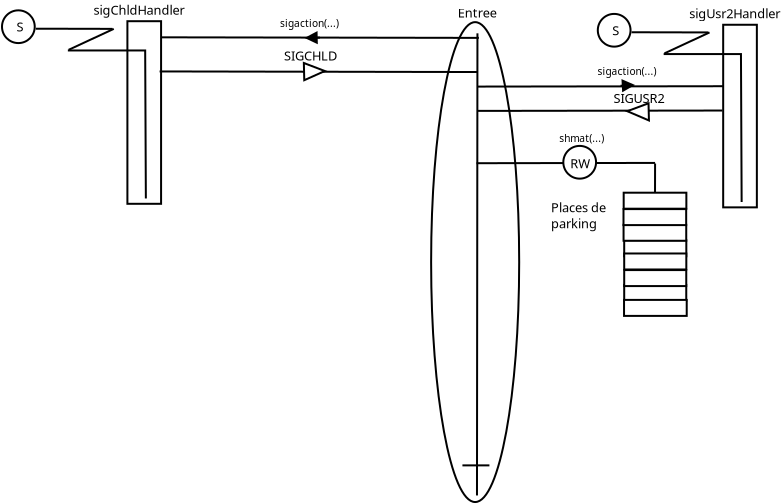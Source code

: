 <?xml version="1.0" encoding="UTF-8"?>
<dia:diagram xmlns:dia="http://www.lysator.liu.se/~alla/dia/">
  <dia:layer name="Arrière-plan" visible="true" active="true">
    <dia:group>
      <dia:object type="Standard - Ellipse" version="0" id="O0">
        <dia:attribute name="obj_pos">
          <dia:point val="-27.795,3.263"/>
        </dia:attribute>
        <dia:attribute name="obj_bb">
          <dia:rectangle val="-27.845,3.213;-23.342,27.308"/>
        </dia:attribute>
        <dia:attribute name="elem_corner">
          <dia:point val="-27.795,3.263"/>
        </dia:attribute>
        <dia:attribute name="elem_width">
          <dia:real val="4.403"/>
        </dia:attribute>
        <dia:attribute name="elem_height">
          <dia:real val="23.995"/>
        </dia:attribute>
      </dia:object>
      <dia:object type="Standard - Text" version="1" id="O1">
        <dia:attribute name="obj_pos">
          <dia:point val="-26.463,3.037"/>
        </dia:attribute>
        <dia:attribute name="obj_bb">
          <dia:rectangle val="-26.463,2.442;-24.366,3.189"/>
        </dia:attribute>
        <dia:attribute name="text">
          <dia:composite type="text">
            <dia:attribute name="string">
              <dia:string>#Entree#</dia:string>
            </dia:attribute>
            <dia:attribute name="font">
              <dia:font family="sans" style="0" name="Helvetica"/>
            </dia:attribute>
            <dia:attribute name="height">
              <dia:real val="0.8"/>
            </dia:attribute>
            <dia:attribute name="pos">
              <dia:point val="-26.463,3.037"/>
            </dia:attribute>
            <dia:attribute name="color">
              <dia:color val="#000000"/>
            </dia:attribute>
            <dia:attribute name="alignment">
              <dia:enum val="0"/>
            </dia:attribute>
          </dia:composite>
        </dia:attribute>
        <dia:attribute name="valign">
          <dia:enum val="3"/>
        </dia:attribute>
      </dia:object>
      <dia:object type="Standard - Line" version="0" id="O2">
        <dia:attribute name="obj_pos">
          <dia:point val="-25.479,3.821"/>
        </dia:attribute>
        <dia:attribute name="obj_bb">
          <dia:rectangle val="-25.552,3.771;-25.429,26.98"/>
        </dia:attribute>
        <dia:attribute name="conn_endpoints">
          <dia:point val="-25.479,3.821"/>
          <dia:point val="-25.502,26.929"/>
        </dia:attribute>
        <dia:attribute name="numcp">
          <dia:int val="1"/>
        </dia:attribute>
      </dia:object>
    </dia:group>
    <dia:object type="Standard - Line" version="0" id="O3">
      <dia:attribute name="obj_pos">
        <dia:point val="-26.23,25.425"/>
      </dia:attribute>
      <dia:attribute name="obj_bb">
        <dia:rectangle val="-26.28,25.375;-24.83,25.475"/>
      </dia:attribute>
      <dia:attribute name="conn_endpoints">
        <dia:point val="-26.23,25.425"/>
        <dia:point val="-24.88,25.425"/>
      </dia:attribute>
      <dia:attribute name="numcp">
        <dia:int val="1"/>
      </dia:attribute>
    </dia:object>
    <dia:group>
      <dia:object type="Standard - Text" version="1" id="O4">
        <dia:attribute name="obj_pos">
          <dia:point val="-44.673,2.891"/>
        </dia:attribute>
        <dia:attribute name="obj_bb">
          <dia:rectangle val="-44.673,2.296;-39.795,3.044"/>
        </dia:attribute>
        <dia:attribute name="text">
          <dia:composite type="text">
            <dia:attribute name="string">
              <dia:string>#sigChldHandler#</dia:string>
            </dia:attribute>
            <dia:attribute name="font">
              <dia:font family="sans" style="0" name="Helvetica"/>
            </dia:attribute>
            <dia:attribute name="height">
              <dia:real val="0.8"/>
            </dia:attribute>
            <dia:attribute name="pos">
              <dia:point val="-44.673,2.891"/>
            </dia:attribute>
            <dia:attribute name="color">
              <dia:color val="#000000"/>
            </dia:attribute>
            <dia:attribute name="alignment">
              <dia:enum val="0"/>
            </dia:attribute>
          </dia:composite>
        </dia:attribute>
        <dia:attribute name="valign">
          <dia:enum val="3"/>
        </dia:attribute>
      </dia:object>
      <dia:group>
        <dia:object type="Standard - Ellipse" version="0" id="O5">
          <dia:attribute name="obj_pos">
            <dia:point val="-49.251,2.673"/>
          </dia:attribute>
          <dia:attribute name="obj_bb">
            <dia:rectangle val="-49.3,2.623;-47.563,4.36"/>
          </dia:attribute>
          <dia:attribute name="elem_corner">
            <dia:point val="-49.251,2.673"/>
          </dia:attribute>
          <dia:attribute name="elem_width">
            <dia:real val="1.637"/>
          </dia:attribute>
          <dia:attribute name="elem_height">
            <dia:real val="1.637"/>
          </dia:attribute>
        </dia:object>
        <dia:group>
          <dia:object type="Standard - Box" version="0" id="O6">
            <dia:attribute name="obj_pos">
              <dia:point val="-42.981,3.216"/>
            </dia:attribute>
            <dia:attribute name="obj_bb">
              <dia:rectangle val="-43.031,3.166;-41.247,12.396"/>
            </dia:attribute>
            <dia:attribute name="elem_corner">
              <dia:point val="-42.981,3.216"/>
            </dia:attribute>
            <dia:attribute name="elem_width">
              <dia:real val="1.684"/>
            </dia:attribute>
            <dia:attribute name="elem_height">
              <dia:real val="9.13"/>
            </dia:attribute>
            <dia:attribute name="show_background">
              <dia:boolean val="true"/>
            </dia:attribute>
          </dia:object>
          <dia:object type="Standard - PolyLine" version="0" id="O7">
            <dia:attribute name="obj_pos">
              <dia:point val="-45.958,4.68"/>
            </dia:attribute>
            <dia:attribute name="obj_bb">
              <dia:rectangle val="-46.008,4.63;-42.008,12.128"/>
            </dia:attribute>
            <dia:attribute name="poly_points">
              <dia:point val="-45.958,4.68"/>
              <dia:point val="-42.092,4.681"/>
              <dia:point val="-42.058,12.078"/>
            </dia:attribute>
          </dia:object>
          <dia:object type="Standard - Line" version="0" id="O8">
            <dia:attribute name="obj_pos">
              <dia:point val="-45.916,4.645"/>
            </dia:attribute>
            <dia:attribute name="obj_bb">
              <dia:rectangle val="-45.983,3.533;-43.597,4.711"/>
            </dia:attribute>
            <dia:attribute name="conn_endpoints">
              <dia:point val="-45.916,4.645"/>
              <dia:point val="-43.663,3.599"/>
            </dia:attribute>
            <dia:attribute name="numcp">
              <dia:int val="1"/>
            </dia:attribute>
          </dia:object>
          <dia:object type="Standard - Line" version="0" id="O9">
            <dia:attribute name="obj_pos">
              <dia:point val="-43.728,3.599"/>
            </dia:attribute>
            <dia:attribute name="obj_bb">
              <dia:rectangle val="-47.613,3.541;-43.678,3.65"/>
            </dia:attribute>
            <dia:attribute name="conn_endpoints">
              <dia:point val="-43.728,3.599"/>
              <dia:point val="-47.563,3.591"/>
            </dia:attribute>
            <dia:attribute name="numcp">
              <dia:int val="1"/>
            </dia:attribute>
          </dia:object>
          <dia:object type="Standard - Text" version="1" id="O10">
            <dia:attribute name="obj_pos">
              <dia:point val="-48.528,3.737"/>
            </dia:attribute>
            <dia:attribute name="obj_bb">
              <dia:rectangle val="-48.528,3.142;-48.12,3.89"/>
            </dia:attribute>
            <dia:attribute name="text">
              <dia:composite type="text">
                <dia:attribute name="string">
                  <dia:string>#S#</dia:string>
                </dia:attribute>
                <dia:attribute name="font">
                  <dia:font family="sans" style="0" name="Helvetica"/>
                </dia:attribute>
                <dia:attribute name="height">
                  <dia:real val="0.8"/>
                </dia:attribute>
                <dia:attribute name="pos">
                  <dia:point val="-48.528,3.737"/>
                </dia:attribute>
                <dia:attribute name="color">
                  <dia:color val="#000000"/>
                </dia:attribute>
                <dia:attribute name="alignment">
                  <dia:enum val="0"/>
                </dia:attribute>
              </dia:composite>
            </dia:attribute>
            <dia:attribute name="valign">
              <dia:enum val="3"/>
            </dia:attribute>
          </dia:object>
        </dia:group>
      </dia:group>
    </dia:group>
    <dia:object type="Standard - Line" version="0" id="O11">
      <dia:attribute name="obj_pos">
        <dia:point val="-41.301,4.022"/>
      </dia:attribute>
      <dia:attribute name="obj_bb">
        <dia:rectangle val="-41.351,3.971;-25.359,4.1"/>
      </dia:attribute>
      <dia:attribute name="conn_endpoints">
        <dia:point val="-41.301,4.022"/>
        <dia:point val="-25.409,4.05"/>
      </dia:attribute>
      <dia:attribute name="numcp">
        <dia:int val="1"/>
      </dia:attribute>
    </dia:object>
    <dia:group>
      <dia:group>
        <dia:object type="Standard - Box" version="0" id="O12">
          <dia:attribute name="obj_pos">
            <dia:point val="-18.141,16.4"/>
          </dia:attribute>
          <dia:attribute name="obj_bb">
            <dia:rectangle val="-18.191,16.35;-14.988,17.25"/>
          </dia:attribute>
          <dia:attribute name="elem_corner">
            <dia:point val="-18.141,16.4"/>
          </dia:attribute>
          <dia:attribute name="elem_width">
            <dia:real val="3.103"/>
          </dia:attribute>
          <dia:attribute name="elem_height">
            <dia:real val="0.8"/>
          </dia:attribute>
          <dia:attribute name="show_background">
            <dia:boolean val="true"/>
          </dia:attribute>
        </dia:object>
        <dia:object type="Standard - Box" version="0" id="O13">
          <dia:attribute name="obj_pos">
            <dia:point val="-18.141,15.66"/>
          </dia:attribute>
          <dia:attribute name="obj_bb">
            <dia:rectangle val="-18.191,15.61;-14.988,16.51"/>
          </dia:attribute>
          <dia:attribute name="elem_corner">
            <dia:point val="-18.141,15.66"/>
          </dia:attribute>
          <dia:attribute name="elem_width">
            <dia:real val="3.103"/>
          </dia:attribute>
          <dia:attribute name="elem_height">
            <dia:real val="0.8"/>
          </dia:attribute>
          <dia:attribute name="show_background">
            <dia:boolean val="true"/>
          </dia:attribute>
        </dia:object>
        <dia:object type="Standard - Box" version="0" id="O14">
          <dia:attribute name="obj_pos">
            <dia:point val="-18.141,14.17"/>
          </dia:attribute>
          <dia:attribute name="obj_bb">
            <dia:rectangle val="-18.191,14.12;-14.985,15.02"/>
          </dia:attribute>
          <dia:attribute name="elem_corner">
            <dia:point val="-18.141,14.17"/>
          </dia:attribute>
          <dia:attribute name="elem_width">
            <dia:real val="3.106"/>
          </dia:attribute>
          <dia:attribute name="elem_height">
            <dia:real val="0.8"/>
          </dia:attribute>
          <dia:attribute name="show_background">
            <dia:boolean val="true"/>
          </dia:attribute>
        </dia:object>
        <dia:object type="Standard - Box" version="0" id="O15">
          <dia:attribute name="obj_pos">
            <dia:point val="-18.141,14.83"/>
          </dia:attribute>
          <dia:attribute name="obj_bb">
            <dia:rectangle val="-18.191,14.78;-14.985,15.68"/>
          </dia:attribute>
          <dia:attribute name="elem_corner">
            <dia:point val="-18.141,14.83"/>
          </dia:attribute>
          <dia:attribute name="elem_width">
            <dia:real val="3.106"/>
          </dia:attribute>
          <dia:attribute name="elem_height">
            <dia:real val="0.8"/>
          </dia:attribute>
          <dia:attribute name="show_background">
            <dia:boolean val="true"/>
          </dia:attribute>
        </dia:object>
        <dia:object type="Standard - Box" version="0" id="O16">
          <dia:attribute name="obj_pos">
            <dia:point val="-18.173,13.394"/>
          </dia:attribute>
          <dia:attribute name="obj_bb">
            <dia:rectangle val="-18.223,13.344;-14.989,14.244"/>
          </dia:attribute>
          <dia:attribute name="elem_corner">
            <dia:point val="-18.173,13.394"/>
          </dia:attribute>
          <dia:attribute name="elem_width">
            <dia:real val="3.134"/>
          </dia:attribute>
          <dia:attribute name="elem_height">
            <dia:real val="0.8"/>
          </dia:attribute>
          <dia:attribute name="show_background">
            <dia:boolean val="true"/>
          </dia:attribute>
        </dia:object>
        <dia:object type="Standard - Box" version="0" id="O17">
          <dia:attribute name="obj_pos">
            <dia:point val="-18.176,12.611"/>
          </dia:attribute>
          <dia:attribute name="obj_bb">
            <dia:rectangle val="-18.226,12.561;-14.992,13.461"/>
          </dia:attribute>
          <dia:attribute name="elem_corner">
            <dia:point val="-18.176,12.611"/>
          </dia:attribute>
          <dia:attribute name="elem_width">
            <dia:real val="3.134"/>
          </dia:attribute>
          <dia:attribute name="elem_height">
            <dia:real val="0.8"/>
          </dia:attribute>
          <dia:attribute name="show_background">
            <dia:boolean val="true"/>
          </dia:attribute>
        </dia:object>
        <dia:object type="Standard - Box" version="0" id="O18">
          <dia:attribute name="obj_pos">
            <dia:point val="-18.167,11.791"/>
          </dia:attribute>
          <dia:attribute name="obj_bb">
            <dia:rectangle val="-18.217,11.741;-14.983,12.641"/>
          </dia:attribute>
          <dia:attribute name="elem_corner">
            <dia:point val="-18.167,11.791"/>
          </dia:attribute>
          <dia:attribute name="elem_width">
            <dia:real val="3.134"/>
          </dia:attribute>
          <dia:attribute name="elem_height">
            <dia:real val="0.8"/>
          </dia:attribute>
          <dia:attribute name="show_background">
            <dia:boolean val="true"/>
          </dia:attribute>
        </dia:object>
        <dia:object type="Standard - Box" version="0" id="O19">
          <dia:attribute name="obj_pos">
            <dia:point val="-18.149,17.151"/>
          </dia:attribute>
          <dia:attribute name="obj_bb">
            <dia:rectangle val="-18.199,17.101;-14.966,18.001"/>
          </dia:attribute>
          <dia:attribute name="elem_corner">
            <dia:point val="-18.149,17.151"/>
          </dia:attribute>
          <dia:attribute name="elem_width">
            <dia:real val="3.134"/>
          </dia:attribute>
          <dia:attribute name="elem_height">
            <dia:real val="0.8"/>
          </dia:attribute>
          <dia:attribute name="show_background">
            <dia:boolean val="true"/>
          </dia:attribute>
        </dia:object>
      </dia:group>
      <dia:object type="Standard - Text" version="1" id="O20">
        <dia:attribute name="obj_pos">
          <dia:point val="-21.801,12.769"/>
        </dia:attribute>
        <dia:attribute name="obj_bb">
          <dia:rectangle val="-21.801,12.174;-18.559,13.722"/>
        </dia:attribute>
        <dia:attribute name="text">
          <dia:composite type="text">
            <dia:attribute name="string">
              <dia:string>#Places de 
parking#</dia:string>
            </dia:attribute>
            <dia:attribute name="font">
              <dia:font family="sans" style="0" name="Helvetica"/>
            </dia:attribute>
            <dia:attribute name="height">
              <dia:real val="0.8"/>
            </dia:attribute>
            <dia:attribute name="pos">
              <dia:point val="-21.801,12.769"/>
            </dia:attribute>
            <dia:attribute name="color">
              <dia:color val="#000000"/>
            </dia:attribute>
            <dia:attribute name="alignment">
              <dia:enum val="0"/>
            </dia:attribute>
          </dia:composite>
        </dia:attribute>
        <dia:attribute name="valign">
          <dia:enum val="3"/>
        </dia:attribute>
      </dia:object>
    </dia:group>
    <dia:object type="Standard - Line" version="0" id="O21">
      <dia:attribute name="obj_pos">
        <dia:point val="-33.355,4.036"/>
      </dia:attribute>
      <dia:attribute name="obj_bb">
        <dia:rectangle val="-34.179,3.709;-33.304,4.37"/>
      </dia:attribute>
      <dia:attribute name="conn_endpoints">
        <dia:point val="-33.355,4.036"/>
        <dia:point val="-34.067,4.052"/>
      </dia:attribute>
      <dia:attribute name="numcp">
        <dia:int val="1"/>
      </dia:attribute>
      <dia:attribute name="end_arrow">
        <dia:enum val="3"/>
      </dia:attribute>
      <dia:attribute name="end_arrow_length">
        <dia:real val="0.5"/>
      </dia:attribute>
      <dia:attribute name="end_arrow_width">
        <dia:real val="0.5"/>
      </dia:attribute>
      <dia:connections>
        <dia:connection handle="0" to="O11" connection="0"/>
      </dia:connections>
    </dia:object>
    <dia:object type="Standard - Line" version="0" id="O22">
      <dia:attribute name="obj_pos">
        <dia:point val="-41.371,5.728"/>
      </dia:attribute>
      <dia:attribute name="obj_bb">
        <dia:rectangle val="-41.421,5.678;-25.429,5.807"/>
      </dia:attribute>
      <dia:attribute name="conn_endpoints">
        <dia:point val="-41.371,5.728"/>
        <dia:point val="-25.479,5.757"/>
      </dia:attribute>
      <dia:attribute name="numcp">
        <dia:int val="1"/>
      </dia:attribute>
    </dia:object>
    <dia:object type="Standard - Polygon" version="0" id="O23">
      <dia:attribute name="obj_pos">
        <dia:point val="-34.158,5.307"/>
      </dia:attribute>
      <dia:attribute name="obj_bb">
        <dia:rectangle val="-34.21,5.233;-32.982,6.243"/>
      </dia:attribute>
      <dia:attribute name="poly_points">
        <dia:point val="-34.158,5.307"/>
        <dia:point val="-33.112,5.707"/>
        <dia:point val="-34.138,6.166"/>
      </dia:attribute>
      <dia:attribute name="show_background">
        <dia:boolean val="true"/>
      </dia:attribute>
    </dia:object>
    <dia:object type="Standard - Text" version="1" id="O24">
      <dia:attribute name="obj_pos">
        <dia:point val="-35.146,5.184"/>
      </dia:attribute>
      <dia:attribute name="obj_bb">
        <dia:rectangle val="-35.146,4.589;-32.274,5.337"/>
      </dia:attribute>
      <dia:attribute name="text">
        <dia:composite type="text">
          <dia:attribute name="string">
            <dia:string>#SIGCHLD#</dia:string>
          </dia:attribute>
          <dia:attribute name="font">
            <dia:font family="sans" style="0" name="Helvetica"/>
          </dia:attribute>
          <dia:attribute name="height">
            <dia:real val="0.8"/>
          </dia:attribute>
          <dia:attribute name="pos">
            <dia:point val="-35.146,5.184"/>
          </dia:attribute>
          <dia:attribute name="color">
            <dia:color val="#000000"/>
          </dia:attribute>
          <dia:attribute name="alignment">
            <dia:enum val="0"/>
          </dia:attribute>
        </dia:composite>
      </dia:attribute>
      <dia:attribute name="valign">
        <dia:enum val="3"/>
      </dia:attribute>
    </dia:object>
    <dia:object type="Standard - Text" version="1" id="O25">
      <dia:attribute name="obj_pos">
        <dia:point val="-14.884,3.069"/>
      </dia:attribute>
      <dia:attribute name="obj_bb">
        <dia:rectangle val="-14.884,2.474;-9.974,3.222"/>
      </dia:attribute>
      <dia:attribute name="text">
        <dia:composite type="text">
          <dia:attribute name="string">
            <dia:string>#sigUsr2Handler#</dia:string>
          </dia:attribute>
          <dia:attribute name="font">
            <dia:font family="sans" style="0" name="Helvetica"/>
          </dia:attribute>
          <dia:attribute name="height">
            <dia:real val="0.8"/>
          </dia:attribute>
          <dia:attribute name="pos">
            <dia:point val="-14.884,3.069"/>
          </dia:attribute>
          <dia:attribute name="color">
            <dia:color val="#000000"/>
          </dia:attribute>
          <dia:attribute name="alignment">
            <dia:enum val="0"/>
          </dia:attribute>
        </dia:composite>
      </dia:attribute>
      <dia:attribute name="valign">
        <dia:enum val="3"/>
      </dia:attribute>
    </dia:object>
    <dia:object type="Standard - Ellipse" version="0" id="O26">
      <dia:attribute name="obj_pos">
        <dia:point val="-19.461,2.851"/>
      </dia:attribute>
      <dia:attribute name="obj_bb">
        <dia:rectangle val="-19.511,2.801;-17.774,4.538"/>
      </dia:attribute>
      <dia:attribute name="elem_corner">
        <dia:point val="-19.461,2.851"/>
      </dia:attribute>
      <dia:attribute name="elem_width">
        <dia:real val="1.637"/>
      </dia:attribute>
      <dia:attribute name="elem_height">
        <dia:real val="1.637"/>
      </dia:attribute>
    </dia:object>
    <dia:group>
      <dia:object type="Standard - Box" version="0" id="O27">
        <dia:attribute name="obj_pos">
          <dia:point val="-13.192,3.394"/>
        </dia:attribute>
        <dia:attribute name="obj_bb">
          <dia:rectangle val="-13.242,3.344;-11.458,12.574"/>
        </dia:attribute>
        <dia:attribute name="elem_corner">
          <dia:point val="-13.192,3.394"/>
        </dia:attribute>
        <dia:attribute name="elem_width">
          <dia:real val="1.684"/>
        </dia:attribute>
        <dia:attribute name="elem_height">
          <dia:real val="9.13"/>
        </dia:attribute>
        <dia:attribute name="show_background">
          <dia:boolean val="true"/>
        </dia:attribute>
      </dia:object>
      <dia:object type="Standard - PolyLine" version="0" id="O28">
        <dia:attribute name="obj_pos">
          <dia:point val="-16.168,4.858"/>
        </dia:attribute>
        <dia:attribute name="obj_bb">
          <dia:rectangle val="-16.218,4.808;-12.219,12.306"/>
        </dia:attribute>
        <dia:attribute name="poly_points">
          <dia:point val="-16.168,4.858"/>
          <dia:point val="-12.303,4.859"/>
          <dia:point val="-12.269,12.255"/>
        </dia:attribute>
      </dia:object>
      <dia:object type="Standard - Line" version="0" id="O29">
        <dia:attribute name="obj_pos">
          <dia:point val="-16.127,4.823"/>
        </dia:attribute>
        <dia:attribute name="obj_bb">
          <dia:rectangle val="-16.194,3.711;-13.808,4.889"/>
        </dia:attribute>
        <dia:attribute name="conn_endpoints">
          <dia:point val="-16.127,4.823"/>
          <dia:point val="-13.874,3.777"/>
        </dia:attribute>
        <dia:attribute name="numcp">
          <dia:int val="1"/>
        </dia:attribute>
      </dia:object>
      <dia:object type="Standard - Line" version="0" id="O30">
        <dia:attribute name="obj_pos">
          <dia:point val="-13.939,3.777"/>
        </dia:attribute>
        <dia:attribute name="obj_bb">
          <dia:rectangle val="-17.824,3.719;-13.889,3.828"/>
        </dia:attribute>
        <dia:attribute name="conn_endpoints">
          <dia:point val="-13.939,3.777"/>
          <dia:point val="-17.774,3.769"/>
        </dia:attribute>
        <dia:attribute name="numcp">
          <dia:int val="1"/>
        </dia:attribute>
      </dia:object>
      <dia:object type="Standard - Text" version="1" id="O31">
        <dia:attribute name="obj_pos">
          <dia:point val="-18.739,3.915"/>
        </dia:attribute>
        <dia:attribute name="obj_bb">
          <dia:rectangle val="-18.739,3.32;-18.331,4.068"/>
        </dia:attribute>
        <dia:attribute name="text">
          <dia:composite type="text">
            <dia:attribute name="string">
              <dia:string>#S#</dia:string>
            </dia:attribute>
            <dia:attribute name="font">
              <dia:font family="sans" style="0" name="Helvetica"/>
            </dia:attribute>
            <dia:attribute name="height">
              <dia:real val="0.8"/>
            </dia:attribute>
            <dia:attribute name="pos">
              <dia:point val="-18.739,3.915"/>
            </dia:attribute>
            <dia:attribute name="color">
              <dia:color val="#000000"/>
            </dia:attribute>
            <dia:attribute name="alignment">
              <dia:enum val="0"/>
            </dia:attribute>
          </dia:composite>
        </dia:attribute>
        <dia:attribute name="valign">
          <dia:enum val="3"/>
        </dia:attribute>
      </dia:object>
    </dia:group>
    <dia:object type="Standard - Line" version="0" id="O32">
      <dia:attribute name="obj_pos">
        <dia:point val="-25.463,6.485"/>
      </dia:attribute>
      <dia:attribute name="obj_bb">
        <dia:rectangle val="-25.513,6.417;-13.152,6.535"/>
      </dia:attribute>
      <dia:attribute name="conn_endpoints">
        <dia:point val="-25.463,6.485"/>
        <dia:point val="-13.202,6.467"/>
      </dia:attribute>
      <dia:attribute name="numcp">
        <dia:int val="1"/>
      </dia:attribute>
    </dia:object>
    <dia:object type="Standard - Line" version="0" id="O33">
      <dia:attribute name="obj_pos">
        <dia:point val="-25.49,7.701"/>
      </dia:attribute>
      <dia:attribute name="obj_bb">
        <dia:rectangle val="-25.54,7.633;-13.179,7.751"/>
      </dia:attribute>
      <dia:attribute name="conn_endpoints">
        <dia:point val="-25.49,7.701"/>
        <dia:point val="-13.229,7.683"/>
      </dia:attribute>
      <dia:attribute name="numcp">
        <dia:int val="1"/>
      </dia:attribute>
    </dia:object>
    <dia:object type="Standard - Line" version="0" id="O34">
      <dia:attribute name="obj_pos">
        <dia:point val="-18.324,6.444"/>
      </dia:attribute>
      <dia:attribute name="obj_bb">
        <dia:rectangle val="-18.377,6.107;-17.549,6.768"/>
      </dia:attribute>
      <dia:attribute name="conn_endpoints">
        <dia:point val="-18.324,6.444"/>
        <dia:point val="-17.661,6.408"/>
      </dia:attribute>
      <dia:attribute name="numcp">
        <dia:int val="1"/>
      </dia:attribute>
      <dia:attribute name="end_arrow">
        <dia:enum val="3"/>
      </dia:attribute>
      <dia:attribute name="end_arrow_length">
        <dia:real val="0.5"/>
      </dia:attribute>
      <dia:attribute name="end_arrow_width">
        <dia:real val="0.5"/>
      </dia:attribute>
    </dia:object>
    <dia:object type="Standard - Polygon" version="0" id="O35">
      <dia:attribute name="obj_pos">
        <dia:point val="-16.925,7.32"/>
      </dia:attribute>
      <dia:attribute name="obj_bb">
        <dia:rectangle val="-18.122,7.248;-16.853,8.256"/>
      </dia:attribute>
      <dia:attribute name="poly_points">
        <dia:point val="-16.925,7.32"/>
        <dia:point val="-17.988,7.716"/>
        <dia:point val="-16.904,8.179"/>
      </dia:attribute>
      <dia:attribute name="show_background">
        <dia:boolean val="true"/>
      </dia:attribute>
    </dia:object>
    <dia:object type="Standard - Text" version="1" id="O36">
      <dia:attribute name="obj_pos">
        <dia:point val="-18.672,7.306"/>
      </dia:attribute>
      <dia:attribute name="obj_bb">
        <dia:rectangle val="-18.672,6.711;-15.852,7.459"/>
      </dia:attribute>
      <dia:attribute name="text">
        <dia:composite type="text">
          <dia:attribute name="string">
            <dia:string>#SIGUSR2#</dia:string>
          </dia:attribute>
          <dia:attribute name="font">
            <dia:font family="sans" style="0" name="Helvetica"/>
          </dia:attribute>
          <dia:attribute name="height">
            <dia:real val="0.8"/>
          </dia:attribute>
          <dia:attribute name="pos">
            <dia:point val="-18.672,7.306"/>
          </dia:attribute>
          <dia:attribute name="color">
            <dia:color val="#000000"/>
          </dia:attribute>
          <dia:attribute name="alignment">
            <dia:enum val="0"/>
          </dia:attribute>
        </dia:composite>
      </dia:attribute>
      <dia:attribute name="valign">
        <dia:enum val="3"/>
      </dia:attribute>
    </dia:object>
    <dia:object type="Standard - Line" version="0" id="O37">
      <dia:attribute name="obj_pos">
        <dia:point val="-25.525,10.316"/>
      </dia:attribute>
      <dia:attribute name="obj_bb">
        <dia:rectangle val="-25.575,10.252;-16.547,10.366"/>
      </dia:attribute>
      <dia:attribute name="conn_endpoints">
        <dia:point val="-25.525,10.316"/>
        <dia:point val="-16.597,10.302"/>
      </dia:attribute>
      <dia:attribute name="numcp">
        <dia:int val="1"/>
      </dia:attribute>
    </dia:object>
    <dia:object type="Standard - Line" version="0" id="O38">
      <dia:attribute name="obj_pos">
        <dia:point val="-16.597,10.332"/>
      </dia:attribute>
      <dia:attribute name="obj_bb">
        <dia:rectangle val="-16.65,10.281;-16.547,11.841"/>
      </dia:attribute>
      <dia:attribute name="conn_endpoints">
        <dia:point val="-16.597,10.332"/>
        <dia:point val="-16.6,11.791"/>
      </dia:attribute>
      <dia:attribute name="numcp">
        <dia:int val="1"/>
      </dia:attribute>
      <dia:connections>
        <dia:connection handle="1" to="O18" connection="1"/>
      </dia:connections>
    </dia:object>
    <dia:object type="Standard - Ellipse" version="0" id="O39">
      <dia:attribute name="obj_pos">
        <dia:point val="-21.185,9.451"/>
      </dia:attribute>
      <dia:attribute name="obj_bb">
        <dia:rectangle val="-21.235,9.401;-19.497,11.138"/>
      </dia:attribute>
      <dia:attribute name="elem_corner">
        <dia:point val="-21.185,9.451"/>
      </dia:attribute>
      <dia:attribute name="elem_width">
        <dia:real val="1.637"/>
      </dia:attribute>
      <dia:attribute name="elem_height">
        <dia:real val="1.637"/>
      </dia:attribute>
    </dia:object>
    <dia:object type="Standard - Text" version="1" id="O40">
      <dia:attribute name="obj_pos">
        <dia:point val="-20.842,10.567"/>
      </dia:attribute>
      <dia:attribute name="obj_bb">
        <dia:rectangle val="-20.842,9.972;-19.789,10.72"/>
      </dia:attribute>
      <dia:attribute name="text">
        <dia:composite type="text">
          <dia:attribute name="string">
            <dia:string>#RW#</dia:string>
          </dia:attribute>
          <dia:attribute name="font">
            <dia:font family="sans" style="0" name="Helvetica"/>
          </dia:attribute>
          <dia:attribute name="height">
            <dia:real val="0.8"/>
          </dia:attribute>
          <dia:attribute name="pos">
            <dia:point val="-20.842,10.567"/>
          </dia:attribute>
          <dia:attribute name="color">
            <dia:color val="#000000"/>
          </dia:attribute>
          <dia:attribute name="alignment">
            <dia:enum val="0"/>
          </dia:attribute>
        </dia:composite>
      </dia:attribute>
      <dia:attribute name="valign">
        <dia:enum val="3"/>
      </dia:attribute>
    </dia:object>
    <dia:object type="Standard - Text" version="1" id="O41">
      <dia:attribute name="obj_pos">
        <dia:point val="-35.349,3.51"/>
      </dia:attribute>
      <dia:attribute name="obj_bb">
        <dia:rectangle val="-35.349,3.037;-32.174,3.63"/>
      </dia:attribute>
      <dia:attribute name="text">
        <dia:composite type="text">
          <dia:attribute name="string">
            <dia:string>#sigaction(...)#</dia:string>
          </dia:attribute>
          <dia:attribute name="font">
            <dia:font family="sans" style="0" name="Helvetica"/>
          </dia:attribute>
          <dia:attribute name="height">
            <dia:real val="0.635"/>
          </dia:attribute>
          <dia:attribute name="pos">
            <dia:point val="-35.349,3.51"/>
          </dia:attribute>
          <dia:attribute name="color">
            <dia:color val="#000000"/>
          </dia:attribute>
          <dia:attribute name="alignment">
            <dia:enum val="0"/>
          </dia:attribute>
        </dia:composite>
      </dia:attribute>
      <dia:attribute name="valign">
        <dia:enum val="3"/>
      </dia:attribute>
    </dia:object>
    <dia:object type="Standard - Text" version="1" id="O42">
      <dia:attribute name="obj_pos">
        <dia:point val="-19.478,5.909"/>
      </dia:attribute>
      <dia:attribute name="obj_bb">
        <dia:rectangle val="-19.478,5.436;-16.303,6.029"/>
      </dia:attribute>
      <dia:attribute name="text">
        <dia:composite type="text">
          <dia:attribute name="string">
            <dia:string>#sigaction(...)#</dia:string>
          </dia:attribute>
          <dia:attribute name="font">
            <dia:font family="sans" style="0" name="Helvetica"/>
          </dia:attribute>
          <dia:attribute name="height">
            <dia:real val="0.635"/>
          </dia:attribute>
          <dia:attribute name="pos">
            <dia:point val="-19.478,5.909"/>
          </dia:attribute>
          <dia:attribute name="color">
            <dia:color val="#000000"/>
          </dia:attribute>
          <dia:attribute name="alignment">
            <dia:enum val="0"/>
          </dia:attribute>
        </dia:composite>
      </dia:attribute>
      <dia:attribute name="valign">
        <dia:enum val="3"/>
      </dia:attribute>
    </dia:object>
    <dia:object type="Standard - Text" version="1" id="O43">
      <dia:attribute name="obj_pos">
        <dia:point val="-21.386,9.249"/>
      </dia:attribute>
      <dia:attribute name="obj_bb">
        <dia:rectangle val="-21.386,8.776;-18.909,9.369"/>
      </dia:attribute>
      <dia:attribute name="text">
        <dia:composite type="text">
          <dia:attribute name="string">
            <dia:string>#shmat(...)#</dia:string>
          </dia:attribute>
          <dia:attribute name="font">
            <dia:font family="sans" style="0" name="Helvetica"/>
          </dia:attribute>
          <dia:attribute name="height">
            <dia:real val="0.635"/>
          </dia:attribute>
          <dia:attribute name="pos">
            <dia:point val="-21.386,9.249"/>
          </dia:attribute>
          <dia:attribute name="color">
            <dia:color val="#000000"/>
          </dia:attribute>
          <dia:attribute name="alignment">
            <dia:enum val="0"/>
          </dia:attribute>
        </dia:composite>
      </dia:attribute>
      <dia:attribute name="valign">
        <dia:enum val="3"/>
      </dia:attribute>
    </dia:object>
  </dia:layer>
</dia:diagram>
